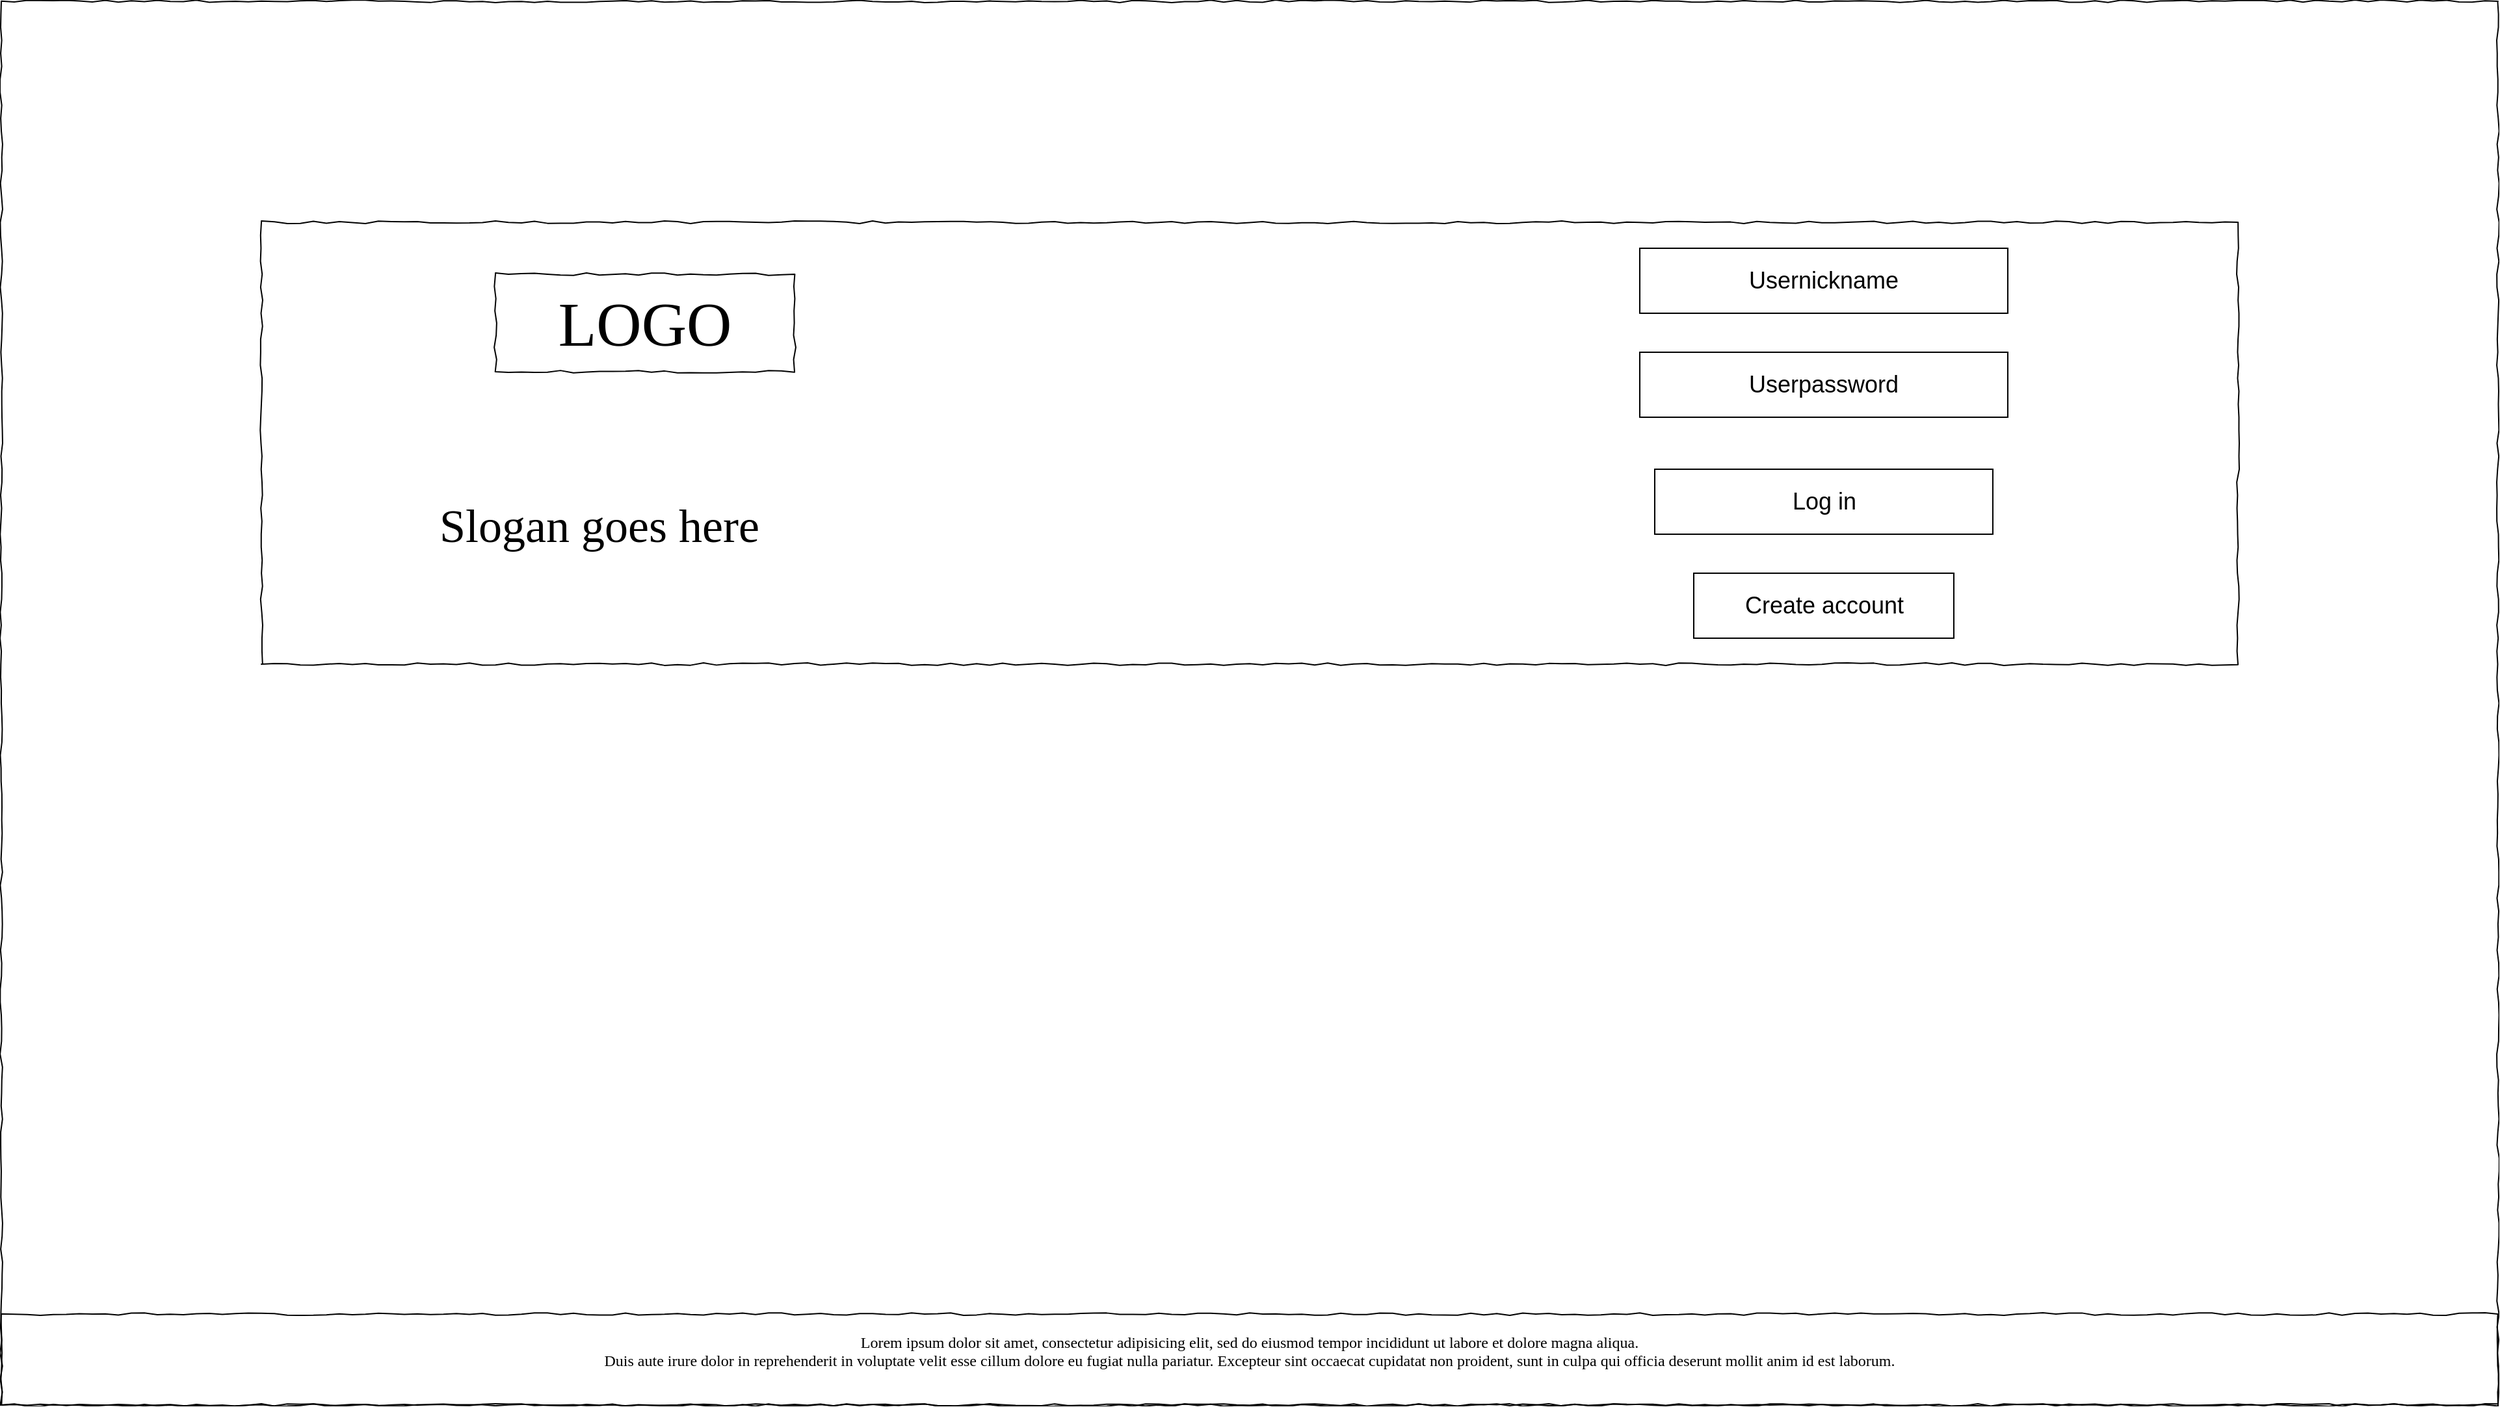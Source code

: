 <mxfile version="26.0.16">
  <diagram name="Page-1" id="03018318-947c-dd8e-b7a3-06fadd420f32">
    <mxGraphModel dx="3491" dy="1986" grid="1" gridSize="10" guides="1" tooltips="1" connect="1" arrows="1" fold="1" page="1" pageScale="1" pageWidth="1100" pageHeight="850" background="#ffffff" math="0" shadow="0">
      <root>
        <mxCell id="0" />
        <mxCell id="1" parent="0" />
        <mxCell id="677b7b8949515195-2" value="&lt;font style=&quot;font-size: 48px;&quot;&gt;LOGO&lt;/font&gt;" style="whiteSpace=wrap;html=1;rounded=0;shadow=0;labelBackgroundColor=none;strokeWidth=1;fontFamily=Verdana;fontSize=28;align=center;comic=1;rotation=0;" parent="1" vertex="1">
          <mxGeometry x="-580" y="-470" width="230" height="75" as="geometry" />
        </mxCell>
        <mxCell id="677b7b8949515195-44" value="&lt;font style=&quot;font-size: 36px;&quot;&gt;Slogan goes here&lt;/font&gt;" style="text;html=1;points=[];align=left;verticalAlign=top;spacingTop=-4;fontSize=14;fontFamily=Verdana" parent="1" vertex="1">
          <mxGeometry x="-625" y="-300" width="320" height="50" as="geometry" />
        </mxCell>
        <mxCell id="_zSwTG5S_GAaZdEpA28d-1" value="&lt;div style=&quot;text-align: justify&quot;&gt;&lt;br&gt;&lt;/div&gt;" style="whiteSpace=wrap;html=1;rounded=0;shadow=0;labelBackgroundColor=none;strokeWidth=1;fillColor=none;fontFamily=Verdana;fontSize=12;align=center;verticalAlign=top;spacing=10;comic=1;" vertex="1" parent="1">
          <mxGeometry x="-760" y="-510" width="1520" height="340" as="geometry" />
        </mxCell>
        <mxCell id="_zSwTG5S_GAaZdEpA28d-2" value="&lt;font style=&quot;font-size: 18px;&quot;&gt;Usernickname&lt;/font&gt;" style="rounded=0;whiteSpace=wrap;html=1;" vertex="1" parent="1">
          <mxGeometry x="300" y="-490" width="283" height="50" as="geometry" />
        </mxCell>
        <mxCell id="_zSwTG5S_GAaZdEpA28d-4" value="&lt;font style=&quot;font-size: 18px;&quot;&gt;Userpassword&lt;/font&gt;" style="rounded=0;whiteSpace=wrap;html=1;" vertex="1" parent="1">
          <mxGeometry x="300" y="-410" width="283" height="50" as="geometry" />
        </mxCell>
        <mxCell id="_zSwTG5S_GAaZdEpA28d-5" value="&lt;font style=&quot;font-size: 18px;&quot;&gt;Log in&lt;/font&gt;" style="rounded=0;whiteSpace=wrap;html=1;" vertex="1" parent="1">
          <mxGeometry x="311.5" y="-320" width="260" height="50" as="geometry" />
        </mxCell>
        <mxCell id="_zSwTG5S_GAaZdEpA28d-6" value="&lt;font style=&quot;font-size: 18px;&quot;&gt;Create account&lt;/font&gt;" style="rounded=0;whiteSpace=wrap;html=1;" vertex="1" parent="1">
          <mxGeometry x="341.5" y="-240" width="200" height="50" as="geometry" />
        </mxCell>
        <mxCell id="_zSwTG5S_GAaZdEpA28d-7" value="&lt;div style=&quot;&quot;&gt;Lorem ipsum dolor sit amet, consectetur adipisicing elit, sed do eiusmod tempor incididunt ut labore et dolore magna aliqua.&lt;/div&gt;&lt;div style=&quot;&quot;&gt;Duis aute irure dolor in reprehenderit in voluptate velit esse cillum dolore eu fugiat nulla pariatur. Excepteur sint occaecat cupidatat non proident, sunt in culpa qui officia deserunt mollit anim id est laborum.&lt;/div&gt;" style="whiteSpace=wrap;html=1;rounded=0;shadow=0;labelBackgroundColor=none;strokeWidth=1;fillColor=none;fontFamily=Verdana;fontSize=12;align=center;verticalAlign=top;spacing=10;comic=1;" vertex="1" parent="1">
          <mxGeometry x="-960" y="330" width="1920" height="70" as="geometry" />
        </mxCell>
        <mxCell id="_zSwTG5S_GAaZdEpA28d-8" value="&lt;div style=&quot;text-align: justify&quot;&gt;&lt;br&gt;&lt;/div&gt;" style="whiteSpace=wrap;html=1;rounded=0;shadow=0;labelBackgroundColor=none;strokeWidth=1;fillColor=none;fontFamily=Verdana;fontSize=12;align=center;verticalAlign=top;spacing=10;comic=1;" vertex="1" parent="1">
          <mxGeometry x="-960" y="-680" width="1920" height="1080" as="geometry" />
        </mxCell>
      </root>
    </mxGraphModel>
  </diagram>
</mxfile>

